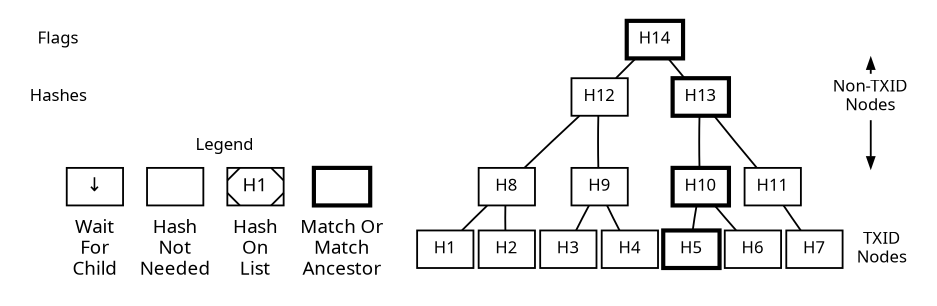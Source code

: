 digraph merkleblock {

//size="6.25,2.22";
size="6.25";
rankdir=BT
nodesep=0.07
splines="false"

edge [ penwidth = 1.75, fontname="Sans" ]
node [ penwidth = 1.75, shape = "box", fontname="Sans", ]
graph [ penwidth = 1.75, fontname="Sans", fontsize = 16 ]

subgraph cluster_flags {
    node [ label = "", width=0.2, height=0.2, fontsize = 14, shape = "none", style = "invis" ];
    graph [ penwidth = 0 ];

    flag8 [ label = "0" ];
    flag7 [ label = "0" ];
    flag6 [ label = "0" ];
    flag5 [ label = "1" ];
    flag4 [ label = "1" ];
    flag3 [ label = "1" ];
    flag2 [ label = "0" ];
    flag1 [ label = "1" ];
    flag_label [ label = "Flags", style = "", shape = "none", fontsize = 16 ];
}

subgraph cluster_hashes {
    graph [ penwidth = 0 ];
    node [ shape = "none", style = "invis" ];

    hash4 [ label = "H4" ];
    hash3 [ label = "H3" ];
    hash2 [ label = "H2" ];
    hash1 [ label = "H1" ];
    hash_label [ label = "Hashes", style = "", shape = "none", fontsize = 16 ];
}

hash_label -> flag_label [ style = "invis" ];

subgraph cluster_legend {
    node [ label = "", fontsize = 18 ];
    graph [ penwidth = 0 ];
    edge [ style = "invis" ];
    ranksep = 3;


    {
        node [ shape = "none" ];
        matched_filter_label [ label = "Match Or\nMatch\nAncestor" ];
        hash_from_list_label [ label = "Hash\nOn\nList" ];
        hash_computed_label [ label = "Hash\nNot\nNeeded" ];
        waiting_label [ label = "Wait\nFor\nChild" ];
    }

    matched_filter [ penwidth = 4 ];
    hash_from_list [ label = "H1", style = "diagonals" ];
    hash_computed [ label = "" ];
    waiting [ label = "↓" ];

    pre_legend_label [ label = "", style = "invis", width=0, height=0 ];
    legend_label [ label = "", style = "invis", width=0, height=0 ];
    pre_legend_label -> legend_label [ style = "invis" ];



    waiting_label -> waiting;
    hash_from_list_label -> hash_from_list;
    hash_computed_label -> hash_computed;
    matched_filter_label -> matched_filter;

    labelloc = b;
    label = "Legend"

}

legend_label -> hash_label [ style = "invis" ];

subgraph cluster_tree {
    edge [ dir = "none" ];
    node [ label = "", fontsize = 16 ];
    graph [ penwidth = 0 ];

    {
    root_row [ shape = "none" ];
    row1 [ shape = "none", label = "Non-TXID\nNodes" ];
    row2 [ shape = "none", style = "invis", width = 1.2 ];
    txid_row [ label = "TXID\nNodes", shape = "none" ];

    row2 -> row1 [ dir = "back" ];
    row1 -> root_row [ dir = ""];
    txid_row -> row2 [ style = "invis" ];
    }

    G [ label = "H7" ];
    F [ label = "H6" ];
    E [ label = "H5", penwidth = 4 ];
    D [ label = "H4" ];
    C [ label = "H3" ];
    B [ label = "H2" ];
    A [ label = "H1" ];

    A -> AB;
    B -> AB;
    C -> CD;
    D -> CD;
    E -> EF;
    F -> EF;
    G -> G2;

    AB [ label = "H8" ];
    CD [ label = "H9" ];
    EF [ label = "H10", penwidth = 4 ];
    G2 [ label = "H11" ];

    AB -> A [ constraint = false, style = "invis" ];
    AB -> B [ constraint = false, style = "invis" ];
    CD -> C [ constraint = false, style = "invis" ];
    CD -> D [ constraint = false, style = "invis" ];
    EF -> E [ constraint = false, style = "invis" ];
    EF -> F [ constraint = false, style = "invis" ];
    G2 -> G [ constraint = false, style = "invis" ];

    AB -> ABCD;
    CD -> ABCD;
    EF -> EFG2;
    G2 -> EFG2;

    ABCD -> AB [ constraint = false, style = "invis" ];
    ABCD -> CD [ constraint = false, style = "invis" ];
    EFG2 -> EF [ constraint = false, style = "invis" ];
    EFG2 -> G2 [ constraint = false, style = "invis" ];

    ABCD [ label = "H12" ];
    EFG2 [ label = "H13", penwidth = 4 ];

    ABCD -> ROOT;
    EFG2 -> ROOT;

    ROOT -> ABCD [ constraint = false, style = "invis" ];
    ROOT -> EFG2 [ constraint = false, style = "invis" ];

    ROOT [ label = "H14", penwidth = 4 ];

}

//label = "Parsing A MerkleBlock Message"
}
